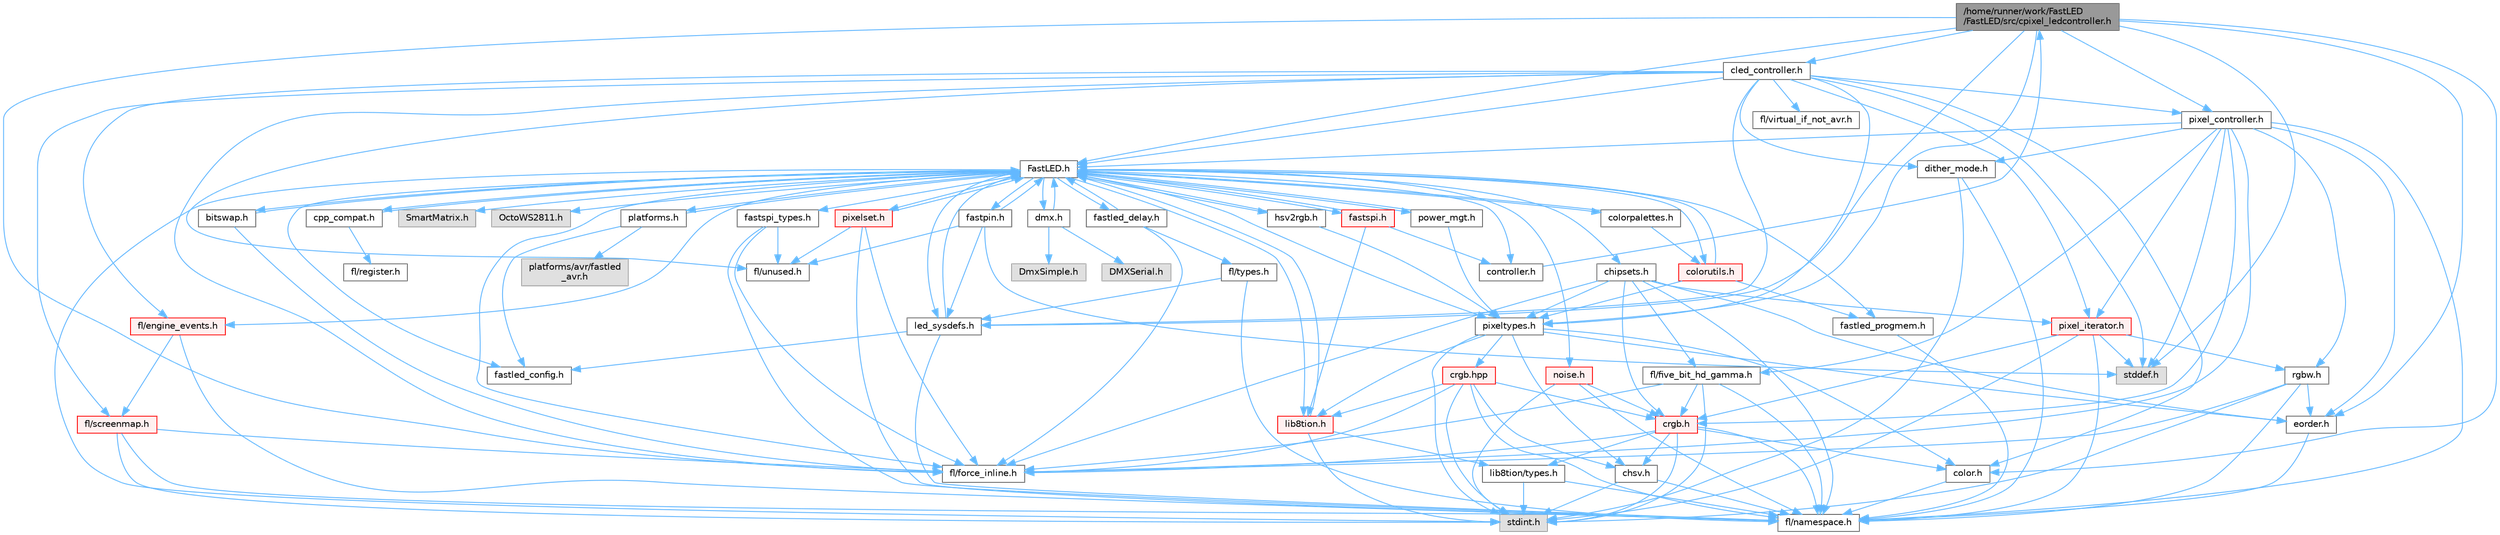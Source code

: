 digraph "/home/runner/work/FastLED/FastLED/src/cpixel_ledcontroller.h"
{
 // LATEX_PDF_SIZE
  bgcolor="transparent";
  edge [fontname=Helvetica,fontsize=10,labelfontname=Helvetica,labelfontsize=10];
  node [fontname=Helvetica,fontsize=10,shape=box,height=0.2,width=0.4];
  Node1 [id="Node000001",label="/home/runner/work/FastLED\l/FastLED/src/cpixel_ledcontroller.h",height=0.2,width=0.4,color="gray40", fillcolor="grey60", style="filled", fontcolor="black",tooltip="defines the templated version of the CLEDController class"];
  Node1 -> Node2 [id="edge1_Node000001_Node000002",color="steelblue1",style="solid",tooltip=" "];
  Node2 [id="Node000002",label="stddef.h",height=0.2,width=0.4,color="grey60", fillcolor="#E0E0E0", style="filled",tooltip=" "];
  Node1 -> Node3 [id="edge2_Node000001_Node000003",color="steelblue1",style="solid",tooltip=" "];
  Node3 [id="Node000003",label="FastLED.h",height=0.2,width=0.4,color="grey40", fillcolor="white", style="filled",URL="$db/d97/_fast_l_e_d_8h.html",tooltip="central include file for FastLED, defines the CFastLED class/object"];
  Node3 -> Node4 [id="edge3_Node000003_Node000004",color="steelblue1",style="solid",tooltip=" "];
  Node4 [id="Node000004",label="stdint.h",height=0.2,width=0.4,color="grey60", fillcolor="#E0E0E0", style="filled",tooltip=" "];
  Node3 -> Node5 [id="edge4_Node000003_Node000005",color="steelblue1",style="solid",tooltip=" "];
  Node5 [id="Node000005",label="SmartMatrix.h",height=0.2,width=0.4,color="grey60", fillcolor="#E0E0E0", style="filled",tooltip=" "];
  Node3 -> Node6 [id="edge5_Node000003_Node000006",color="steelblue1",style="solid",tooltip=" "];
  Node6 [id="Node000006",label="OctoWS2811.h",height=0.2,width=0.4,color="grey60", fillcolor="#E0E0E0", style="filled",tooltip=" "];
  Node3 -> Node7 [id="edge6_Node000003_Node000007",color="steelblue1",style="solid",tooltip=" "];
  Node7 [id="Node000007",label="fl/force_inline.h",height=0.2,width=0.4,color="grey40", fillcolor="white", style="filled",URL="$d8/d2d/fl_2force__inline_8h.html",tooltip=" "];
  Node3 -> Node8 [id="edge7_Node000003_Node000008",color="steelblue1",style="solid",tooltip=" "];
  Node8 [id="Node000008",label="cpp_compat.h",height=0.2,width=0.4,color="grey40", fillcolor="white", style="filled",URL="$d9/d13/cpp__compat_8h.html",tooltip="Compatibility functions based on C++ version."];
  Node8 -> Node3 [id="edge8_Node000008_Node000003",color="steelblue1",style="solid",tooltip=" "];
  Node8 -> Node9 [id="edge9_Node000008_Node000009",color="steelblue1",style="solid",tooltip=" "];
  Node9 [id="Node000009",label="fl/register.h",height=0.2,width=0.4,color="grey40", fillcolor="white", style="filled",URL="$d8/dc1/fl_2register_8h.html",tooltip=" "];
  Node3 -> Node10 [id="edge10_Node000003_Node000010",color="steelblue1",style="solid",tooltip=" "];
  Node10 [id="Node000010",label="fastled_config.h",height=0.2,width=0.4,color="grey40", fillcolor="white", style="filled",URL="$d5/d11/fastled__config_8h.html",tooltip="Contains definitions that can be used to configure FastLED at compile time."];
  Node3 -> Node11 [id="edge11_Node000003_Node000011",color="steelblue1",style="solid",tooltip=" "];
  Node11 [id="Node000011",label="led_sysdefs.h",height=0.2,width=0.4,color="grey40", fillcolor="white", style="filled",URL="$d9/d3e/led__sysdefs_8h.html",tooltip="Determines which platform system definitions to include."];
  Node11 -> Node3 [id="edge12_Node000011_Node000003",color="steelblue1",style="solid",tooltip=" "];
  Node11 -> Node10 [id="edge13_Node000011_Node000010",color="steelblue1",style="solid",tooltip=" "];
  Node11 -> Node12 [id="edge14_Node000011_Node000012",color="steelblue1",style="solid",tooltip=" "];
  Node12 [id="Node000012",label="fl/namespace.h",height=0.2,width=0.4,color="grey40", fillcolor="white", style="filled",URL="$df/d2a/namespace_8h.html",tooltip="Implements the FastLED namespace macros."];
  Node3 -> Node13 [id="edge15_Node000003_Node000013",color="steelblue1",style="solid",tooltip=" "];
  Node13 [id="Node000013",label="fastled_delay.h",height=0.2,width=0.4,color="grey40", fillcolor="white", style="filled",URL="$d0/da8/fastled__delay_8h.html",tooltip="Utility functions and classes for managing delay cycles."];
  Node13 -> Node3 [id="edge16_Node000013_Node000003",color="steelblue1",style="solid",tooltip=" "];
  Node13 -> Node14 [id="edge17_Node000013_Node000014",color="steelblue1",style="solid",tooltip=" "];
  Node14 [id="Node000014",label="fl/types.h",height=0.2,width=0.4,color="grey40", fillcolor="white", style="filled",URL="$d7/da1/fl_2types_8h.html",tooltip=" "];
  Node14 -> Node11 [id="edge18_Node000014_Node000011",color="steelblue1",style="solid",tooltip=" "];
  Node14 -> Node12 [id="edge19_Node000014_Node000012",color="steelblue1",style="solid",tooltip=" "];
  Node13 -> Node7 [id="edge20_Node000013_Node000007",color="steelblue1",style="solid",tooltip=" "];
  Node3 -> Node15 [id="edge21_Node000003_Node000015",color="steelblue1",style="solid",tooltip=" "];
  Node15 [id="Node000015",label="bitswap.h",height=0.2,width=0.4,color="grey40", fillcolor="white", style="filled",URL="$de/ded/bitswap_8h.html",tooltip="Functions for doing a rotation of bits/bytes used by parallel output."];
  Node15 -> Node3 [id="edge22_Node000015_Node000003",color="steelblue1",style="solid",tooltip=" "];
  Node15 -> Node7 [id="edge23_Node000015_Node000007",color="steelblue1",style="solid",tooltip=" "];
  Node3 -> Node16 [id="edge24_Node000003_Node000016",color="steelblue1",style="solid",tooltip=" "];
  Node16 [id="Node000016",label="controller.h",height=0.2,width=0.4,color="grey40", fillcolor="white", style="filled",URL="$d2/dd9/controller_8h.html",tooltip="deprecated: base definitions used by led controllers for writing out led data"];
  Node16 -> Node1 [id="edge25_Node000016_Node000001",color="steelblue1",style="solid",tooltip=" "];
  Node3 -> Node17 [id="edge26_Node000003_Node000017",color="steelblue1",style="solid",tooltip=" "];
  Node17 [id="Node000017",label="fastpin.h",height=0.2,width=0.4,color="grey40", fillcolor="white", style="filled",URL="$db/d65/fastpin_8h.html",tooltip="Class base definitions for defining fast pin access."];
  Node17 -> Node3 [id="edge27_Node000017_Node000003",color="steelblue1",style="solid",tooltip=" "];
  Node17 -> Node11 [id="edge28_Node000017_Node000011",color="steelblue1",style="solid",tooltip=" "];
  Node17 -> Node2 [id="edge29_Node000017_Node000002",color="steelblue1",style="solid",tooltip=" "];
  Node17 -> Node18 [id="edge30_Node000017_Node000018",color="steelblue1",style="solid",tooltip=" "];
  Node18 [id="Node000018",label="fl/unused.h",height=0.2,width=0.4,color="grey40", fillcolor="white", style="filled",URL="$d8/d4b/unused_8h.html",tooltip=" "];
  Node3 -> Node19 [id="edge31_Node000003_Node000019",color="steelblue1",style="solid",tooltip=" "];
  Node19 [id="Node000019",label="fastspi_types.h",height=0.2,width=0.4,color="grey40", fillcolor="white", style="filled",URL="$d2/ddb/fastspi__types_8h.html",tooltip="Data types and constants used by SPI interfaces."];
  Node19 -> Node7 [id="edge32_Node000019_Node000007",color="steelblue1",style="solid",tooltip=" "];
  Node19 -> Node12 [id="edge33_Node000019_Node000012",color="steelblue1",style="solid",tooltip=" "];
  Node19 -> Node18 [id="edge34_Node000019_Node000018",color="steelblue1",style="solid",tooltip=" "];
  Node3 -> Node20 [id="edge35_Node000003_Node000020",color="steelblue1",style="solid",tooltip=" "];
  Node20 [id="Node000020",label="dmx.h",height=0.2,width=0.4,color="grey40", fillcolor="white", style="filled",URL="$d3/de1/dmx_8h.html",tooltip="Defines the DMX512-based LED controllers."];
  Node20 -> Node3 [id="edge36_Node000020_Node000003",color="steelblue1",style="solid",tooltip=" "];
  Node20 -> Node21 [id="edge37_Node000020_Node000021",color="steelblue1",style="solid",tooltip=" "];
  Node21 [id="Node000021",label="DmxSimple.h",height=0.2,width=0.4,color="grey60", fillcolor="#E0E0E0", style="filled",tooltip=" "];
  Node20 -> Node22 [id="edge38_Node000020_Node000022",color="steelblue1",style="solid",tooltip=" "];
  Node22 [id="Node000022",label="DMXSerial.h",height=0.2,width=0.4,color="grey60", fillcolor="#E0E0E0", style="filled",tooltip=" "];
  Node3 -> Node23 [id="edge39_Node000003_Node000023",color="steelblue1",style="solid",tooltip=" "];
  Node23 [id="Node000023",label="platforms.h",height=0.2,width=0.4,color="grey40", fillcolor="white", style="filled",URL="$da/dc9/platforms_8h.html",tooltip="Determines which platforms headers to include."];
  Node23 -> Node3 [id="edge40_Node000023_Node000003",color="steelblue1",style="solid",tooltip=" "];
  Node23 -> Node10 [id="edge41_Node000023_Node000010",color="steelblue1",style="solid",tooltip=" "];
  Node23 -> Node24 [id="edge42_Node000023_Node000024",color="steelblue1",style="solid",tooltip=" "];
  Node24 [id="Node000024",label="platforms/avr/fastled\l_avr.h",height=0.2,width=0.4,color="grey60", fillcolor="#E0E0E0", style="filled",tooltip=" "];
  Node3 -> Node25 [id="edge43_Node000003_Node000025",color="steelblue1",style="solid",tooltip=" "];
  Node25 [id="Node000025",label="fastled_progmem.h",height=0.2,width=0.4,color="grey40", fillcolor="white", style="filled",URL="$df/dab/fastled__progmem_8h.html",tooltip="Wrapper definitions to allow seamless use of PROGMEM in environments that have it."];
  Node25 -> Node12 [id="edge44_Node000025_Node000012",color="steelblue1",style="solid",tooltip=" "];
  Node3 -> Node26 [id="edge45_Node000003_Node000026",color="steelblue1",style="solid",tooltip=" "];
  Node26 [id="Node000026",label="lib8tion.h",height=0.2,width=0.4,color="red", fillcolor="#FFF0F0", style="filled",URL="$df/da5/lib8tion_8h.html",tooltip="Fast, efficient 8-bit math functions specifically designed for high-performance LED programming."];
  Node26 -> Node3 [id="edge46_Node000026_Node000003",color="steelblue1",style="solid",tooltip=" "];
  Node26 -> Node27 [id="edge47_Node000026_Node000027",color="steelblue1",style="solid",tooltip=" "];
  Node27 [id="Node000027",label="lib8tion/types.h",height=0.2,width=0.4,color="grey40", fillcolor="white", style="filled",URL="$d9/ddf/lib8tion_2types_8h.html",tooltip="Defines fractional types used for lib8tion functions."];
  Node27 -> Node4 [id="edge48_Node000027_Node000004",color="steelblue1",style="solid",tooltip=" "];
  Node27 -> Node12 [id="edge49_Node000027_Node000012",color="steelblue1",style="solid",tooltip=" "];
  Node26 -> Node4 [id="edge50_Node000026_Node000004",color="steelblue1",style="solid",tooltip=" "];
  Node3 -> Node40 [id="edge51_Node000003_Node000040",color="steelblue1",style="solid",tooltip=" "];
  Node40 [id="Node000040",label="pixeltypes.h",height=0.2,width=0.4,color="grey40", fillcolor="white", style="filled",URL="$d2/dba/pixeltypes_8h.html",tooltip="Includes defintions for RGB and HSV pixels."];
  Node40 -> Node4 [id="edge52_Node000040_Node000004",color="steelblue1",style="solid",tooltip=" "];
  Node40 -> Node26 [id="edge53_Node000040_Node000026",color="steelblue1",style="solid",tooltip=" "];
  Node40 -> Node35 [id="edge54_Node000040_Node000035",color="steelblue1",style="solid",tooltip=" "];
  Node35 [id="Node000035",label="color.h",height=0.2,width=0.4,color="grey40", fillcolor="white", style="filled",URL="$d2/d6b/src_2color_8h.html",tooltip="Contains definitions for color correction and temperature."];
  Node35 -> Node12 [id="edge55_Node000035_Node000012",color="steelblue1",style="solid",tooltip=" "];
  Node40 -> Node41 [id="edge56_Node000040_Node000041",color="steelblue1",style="solid",tooltip=" "];
  Node41 [id="Node000041",label="eorder.h",height=0.2,width=0.4,color="grey40", fillcolor="white", style="filled",URL="$db/d07/eorder_8h.html",tooltip="Defines color channel ordering enumerations."];
  Node41 -> Node12 [id="edge57_Node000041_Node000012",color="steelblue1",style="solid",tooltip=" "];
  Node40 -> Node34 [id="edge58_Node000040_Node000034",color="steelblue1",style="solid",tooltip=" "];
  Node34 [id="Node000034",label="chsv.h",height=0.2,width=0.4,color="grey40", fillcolor="white", style="filled",URL="$d8/dd0/chsv_8h.html",tooltip="Defines the hue, saturation, and value (HSV) pixel struct."];
  Node34 -> Node4 [id="edge59_Node000034_Node000004",color="steelblue1",style="solid",tooltip=" "];
  Node34 -> Node12 [id="edge60_Node000034_Node000012",color="steelblue1",style="solid",tooltip=" "];
  Node40 -> Node42 [id="edge61_Node000040_Node000042",color="steelblue1",style="solid",tooltip=" "];
  Node42 [id="Node000042",label="crgb.hpp",height=0.2,width=0.4,color="red", fillcolor="#FFF0F0", style="filled",URL="$d0/d4b/crgb_8hpp.html",tooltip="Defines utility functions for the red, green, and blue (RGB) pixel struct."];
  Node42 -> Node4 [id="edge62_Node000042_Node000004",color="steelblue1",style="solid",tooltip=" "];
  Node42 -> Node34 [id="edge63_Node000042_Node000034",color="steelblue1",style="solid",tooltip=" "];
  Node42 -> Node33 [id="edge64_Node000042_Node000033",color="steelblue1",style="solid",tooltip=" "];
  Node33 [id="Node000033",label="crgb.h",height=0.2,width=0.4,color="red", fillcolor="#FFF0F0", style="filled",URL="$db/dd1/crgb_8h.html",tooltip="Defines the red, green, and blue (RGB) pixel struct."];
  Node33 -> Node4 [id="edge65_Node000033_Node000004",color="steelblue1",style="solid",tooltip=" "];
  Node33 -> Node34 [id="edge66_Node000033_Node000034",color="steelblue1",style="solid",tooltip=" "];
  Node33 -> Node12 [id="edge67_Node000033_Node000012",color="steelblue1",style="solid",tooltip=" "];
  Node33 -> Node35 [id="edge68_Node000033_Node000035",color="steelblue1",style="solid",tooltip=" "];
  Node33 -> Node27 [id="edge69_Node000033_Node000027",color="steelblue1",style="solid",tooltip=" "];
  Node33 -> Node7 [id="edge70_Node000033_Node000007",color="steelblue1",style="solid",tooltip=" "];
  Node42 -> Node26 [id="edge71_Node000042_Node000026",color="steelblue1",style="solid",tooltip=" "];
  Node42 -> Node12 [id="edge72_Node000042_Node000012",color="steelblue1",style="solid",tooltip=" "];
  Node42 -> Node7 [id="edge73_Node000042_Node000007",color="steelblue1",style="solid",tooltip=" "];
  Node3 -> Node50 [id="edge74_Node000003_Node000050",color="steelblue1",style="solid",tooltip=" "];
  Node50 [id="Node000050",label="hsv2rgb.h",height=0.2,width=0.4,color="grey40", fillcolor="white", style="filled",URL="$de/d9a/hsv2rgb_8h.html",tooltip="Functions to convert from the HSV colorspace to the RGB colorspace."];
  Node50 -> Node3 [id="edge75_Node000050_Node000003",color="steelblue1",style="solid",tooltip=" "];
  Node50 -> Node40 [id="edge76_Node000050_Node000040",color="steelblue1",style="solid",tooltip=" "];
  Node3 -> Node51 [id="edge77_Node000003_Node000051",color="steelblue1",style="solid",tooltip=" "];
  Node51 [id="Node000051",label="colorutils.h",height=0.2,width=0.4,color="red", fillcolor="#FFF0F0", style="filled",URL="$d1/dfb/colorutils_8h.html",tooltip="Utility functions for color fill, palettes, blending, and more."];
  Node51 -> Node3 [id="edge78_Node000051_Node000003",color="steelblue1",style="solid",tooltip=" "];
  Node51 -> Node40 [id="edge79_Node000051_Node000040",color="steelblue1",style="solid",tooltip=" "];
  Node51 -> Node25 [id="edge80_Node000051_Node000025",color="steelblue1",style="solid",tooltip=" "];
  Node3 -> Node57 [id="edge81_Node000003_Node000057",color="steelblue1",style="solid",tooltip=" "];
  Node57 [id="Node000057",label="pixelset.h",height=0.2,width=0.4,color="red", fillcolor="#FFF0F0", style="filled",URL="$d4/d46/pixelset_8h.html",tooltip="Declares classes for managing logical groups of LEDs."];
  Node57 -> Node3 [id="edge82_Node000057_Node000003",color="steelblue1",style="solid",tooltip=" "];
  Node57 -> Node7 [id="edge83_Node000057_Node000007",color="steelblue1",style="solid",tooltip=" "];
  Node57 -> Node18 [id="edge84_Node000057_Node000018",color="steelblue1",style="solid",tooltip=" "];
  Node57 -> Node12 [id="edge85_Node000057_Node000012",color="steelblue1",style="solid",tooltip=" "];
  Node3 -> Node59 [id="edge86_Node000003_Node000059",color="steelblue1",style="solid",tooltip=" "];
  Node59 [id="Node000059",label="colorpalettes.h",height=0.2,width=0.4,color="grey40", fillcolor="white", style="filled",URL="$dc/dcc/colorpalettes_8h.html",tooltip="Declarations for the predefined color palettes supplied by FastLED."];
  Node59 -> Node3 [id="edge87_Node000059_Node000003",color="steelblue1",style="solid",tooltip=" "];
  Node59 -> Node51 [id="edge88_Node000059_Node000051",color="steelblue1",style="solid",tooltip=" "];
  Node3 -> Node60 [id="edge89_Node000003_Node000060",color="steelblue1",style="solid",tooltip=" "];
  Node60 [id="Node000060",label="noise.h",height=0.2,width=0.4,color="red", fillcolor="#FFF0F0", style="filled",URL="$d1/d31/noise_8h.html",tooltip="Functions to generate and fill arrays with noise."];
  Node60 -> Node4 [id="edge90_Node000060_Node000004",color="steelblue1",style="solid",tooltip=" "];
  Node60 -> Node33 [id="edge91_Node000060_Node000033",color="steelblue1",style="solid",tooltip=" "];
  Node60 -> Node12 [id="edge92_Node000060_Node000012",color="steelblue1",style="solid",tooltip=" "];
  Node3 -> Node61 [id="edge93_Node000003_Node000061",color="steelblue1",style="solid",tooltip=" "];
  Node61 [id="Node000061",label="power_mgt.h",height=0.2,width=0.4,color="grey40", fillcolor="white", style="filled",URL="$dc/d5b/power__mgt_8h.html",tooltip="Functions to limit the power used by FastLED."];
  Node61 -> Node3 [id="edge94_Node000061_Node000003",color="steelblue1",style="solid",tooltip=" "];
  Node61 -> Node40 [id="edge95_Node000061_Node000040",color="steelblue1",style="solid",tooltip=" "];
  Node3 -> Node62 [id="edge96_Node000003_Node000062",color="steelblue1",style="solid",tooltip=" "];
  Node62 [id="Node000062",label="fastspi.h",height=0.2,width=0.4,color="red", fillcolor="#FFF0F0", style="filled",URL="$d6/ddc/fastspi_8h.html",tooltip="Serial peripheral interface (SPI) definitions per platform."];
  Node62 -> Node3 [id="edge97_Node000062_Node000003",color="steelblue1",style="solid",tooltip=" "];
  Node62 -> Node16 [id="edge98_Node000062_Node000016",color="steelblue1",style="solid",tooltip=" "];
  Node62 -> Node26 [id="edge99_Node000062_Node000026",color="steelblue1",style="solid",tooltip=" "];
  Node3 -> Node64 [id="edge100_Node000003_Node000064",color="steelblue1",style="solid",tooltip=" "];
  Node64 [id="Node000064",label="chipsets.h",height=0.2,width=0.4,color="grey40", fillcolor="white", style="filled",URL="$db/d66/chipsets_8h.html",tooltip="Contains the bulk of the definitions for the various LED chipsets supported."];
  Node64 -> Node40 [id="edge101_Node000064_Node000040",color="steelblue1",style="solid",tooltip=" "];
  Node64 -> Node65 [id="edge102_Node000064_Node000065",color="steelblue1",style="solid",tooltip=" "];
  Node65 [id="Node000065",label="fl/five_bit_hd_gamma.h",height=0.2,width=0.4,color="grey40", fillcolor="white", style="filled",URL="$dc/d44/five__bit__hd__gamma_8h.html",tooltip="Declares functions for five-bit gamma correction."];
  Node65 -> Node4 [id="edge103_Node000065_Node000004",color="steelblue1",style="solid",tooltip=" "];
  Node65 -> Node12 [id="edge104_Node000065_Node000012",color="steelblue1",style="solid",tooltip=" "];
  Node65 -> Node7 [id="edge105_Node000065_Node000007",color="steelblue1",style="solid",tooltip=" "];
  Node65 -> Node33 [id="edge106_Node000065_Node000033",color="steelblue1",style="solid",tooltip=" "];
  Node64 -> Node7 [id="edge107_Node000064_Node000007",color="steelblue1",style="solid",tooltip=" "];
  Node64 -> Node66 [id="edge108_Node000064_Node000066",color="steelblue1",style="solid",tooltip=" "];
  Node66 [id="Node000066",label="pixel_iterator.h",height=0.2,width=0.4,color="red", fillcolor="#FFF0F0", style="filled",URL="$d8/d6c/pixel__iterator_8h.html",tooltip="Non-templated low level pixel data writing class."];
  Node66 -> Node2 [id="edge109_Node000066_Node000002",color="steelblue1",style="solid",tooltip=" "];
  Node66 -> Node4 [id="edge110_Node000066_Node000004",color="steelblue1",style="solid",tooltip=" "];
  Node66 -> Node12 [id="edge111_Node000066_Node000012",color="steelblue1",style="solid",tooltip=" "];
  Node66 -> Node67 [id="edge112_Node000066_Node000067",color="steelblue1",style="solid",tooltip=" "];
  Node67 [id="Node000067",label="rgbw.h",height=0.2,width=0.4,color="grey40", fillcolor="white", style="filled",URL="$d7/dbb/rgbw_8h.html",tooltip="Functions for red, green, blue, white (RGBW) output."];
  Node67 -> Node4 [id="edge113_Node000067_Node000004",color="steelblue1",style="solid",tooltip=" "];
  Node67 -> Node7 [id="edge114_Node000067_Node000007",color="steelblue1",style="solid",tooltip=" "];
  Node67 -> Node12 [id="edge115_Node000067_Node000012",color="steelblue1",style="solid",tooltip=" "];
  Node67 -> Node41 [id="edge116_Node000067_Node000041",color="steelblue1",style="solid",tooltip=" "];
  Node66 -> Node33 [id="edge117_Node000066_Node000033",color="steelblue1",style="solid",tooltip=" "];
  Node64 -> Node33 [id="edge118_Node000064_Node000033",color="steelblue1",style="solid",tooltip=" "];
  Node64 -> Node41 [id="edge119_Node000064_Node000041",color="steelblue1",style="solid",tooltip=" "];
  Node64 -> Node12 [id="edge120_Node000064_Node000012",color="steelblue1",style="solid",tooltip=" "];
  Node3 -> Node68 [id="edge121_Node000003_Node000068",color="steelblue1",style="solid",tooltip=" "];
  Node68 [id="Node000068",label="fl/engine_events.h",height=0.2,width=0.4,color="red", fillcolor="#FFF0F0", style="filled",URL="$dc/dd9/fl_2engine__events_8h.html",tooltip=" "];
  Node68 -> Node70 [id="edge122_Node000068_Node000070",color="steelblue1",style="solid",tooltip=" "];
  Node70 [id="Node000070",label="fl/screenmap.h",height=0.2,width=0.4,color="red", fillcolor="#FFF0F0", style="filled",URL="$d7/d0d/fl_2screenmap_8h.html",tooltip=" "];
  Node70 -> Node4 [id="edge123_Node000070_Node000004",color="steelblue1",style="solid",tooltip=" "];
  Node70 -> Node7 [id="edge124_Node000070_Node000007",color="steelblue1",style="solid",tooltip=" "];
  Node70 -> Node12 [id="edge125_Node000070_Node000012",color="steelblue1",style="solid",tooltip=" "];
  Node68 -> Node12 [id="edge126_Node000068_Node000012",color="steelblue1",style="solid",tooltip=" "];
  Node1 -> Node11 [id="edge127_Node000001_Node000011",color="steelblue1",style="solid",tooltip=" "];
  Node1 -> Node40 [id="edge128_Node000001_Node000040",color="steelblue1",style="solid",tooltip=" "];
  Node1 -> Node35 [id="edge129_Node000001_Node000035",color="steelblue1",style="solid",tooltip=" "];
  Node1 -> Node41 [id="edge130_Node000001_Node000041",color="steelblue1",style="solid",tooltip=" "];
  Node1 -> Node7 [id="edge131_Node000001_Node000007",color="steelblue1",style="solid",tooltip=" "];
  Node1 -> Node77 [id="edge132_Node000001_Node000077",color="steelblue1",style="solid",tooltip=" "];
  Node77 [id="Node000077",label="pixel_controller.h",height=0.2,width=0.4,color="grey40", fillcolor="white", style="filled",URL="$d5/d4d/pixel__controller_8h.html",tooltip="Low level pixel data writing class."];
  Node77 -> Node2 [id="edge133_Node000077_Node000002",color="steelblue1",style="solid",tooltip=" "];
  Node77 -> Node3 [id="edge134_Node000077_Node000003",color="steelblue1",style="solid",tooltip=" "];
  Node77 -> Node67 [id="edge135_Node000077_Node000067",color="steelblue1",style="solid",tooltip=" "];
  Node77 -> Node65 [id="edge136_Node000077_Node000065",color="steelblue1",style="solid",tooltip=" "];
  Node77 -> Node7 [id="edge137_Node000077_Node000007",color="steelblue1",style="solid",tooltip=" "];
  Node77 -> Node12 [id="edge138_Node000077_Node000012",color="steelblue1",style="solid",tooltip=" "];
  Node77 -> Node41 [id="edge139_Node000077_Node000041",color="steelblue1",style="solid",tooltip=" "];
  Node77 -> Node78 [id="edge140_Node000077_Node000078",color="steelblue1",style="solid",tooltip=" "];
  Node78 [id="Node000078",label="dither_mode.h",height=0.2,width=0.4,color="grey40", fillcolor="white", style="filled",URL="$d8/d90/dither__mode_8h.html",tooltip="Declares dithering options and types."];
  Node78 -> Node4 [id="edge141_Node000078_Node000004",color="steelblue1",style="solid",tooltip=" "];
  Node78 -> Node12 [id="edge142_Node000078_Node000012",color="steelblue1",style="solid",tooltip=" "];
  Node77 -> Node66 [id="edge143_Node000077_Node000066",color="steelblue1",style="solid",tooltip=" "];
  Node77 -> Node33 [id="edge144_Node000077_Node000033",color="steelblue1",style="solid",tooltip=" "];
  Node1 -> Node79 [id="edge145_Node000001_Node000079",color="steelblue1",style="solid",tooltip=" "];
  Node79 [id="Node000079",label="cled_controller.h",height=0.2,width=0.4,color="grey40", fillcolor="white", style="filled",URL="$db/d6d/cled__controller_8h.html",tooltip="base definitions used by led controllers for writing out led data"];
  Node79 -> Node2 [id="edge146_Node000079_Node000002",color="steelblue1",style="solid",tooltip=" "];
  Node79 -> Node3 [id="edge147_Node000079_Node000003",color="steelblue1",style="solid",tooltip=" "];
  Node79 -> Node11 [id="edge148_Node000079_Node000011",color="steelblue1",style="solid",tooltip=" "];
  Node79 -> Node40 [id="edge149_Node000079_Node000040",color="steelblue1",style="solid",tooltip=" "];
  Node79 -> Node35 [id="edge150_Node000079_Node000035",color="steelblue1",style="solid",tooltip=" "];
  Node79 -> Node7 [id="edge151_Node000079_Node000007",color="steelblue1",style="solid",tooltip=" "];
  Node79 -> Node18 [id="edge152_Node000079_Node000018",color="steelblue1",style="solid",tooltip=" "];
  Node79 -> Node77 [id="edge153_Node000079_Node000077",color="steelblue1",style="solid",tooltip=" "];
  Node79 -> Node78 [id="edge154_Node000079_Node000078",color="steelblue1",style="solid",tooltip=" "];
  Node79 -> Node66 [id="edge155_Node000079_Node000066",color="steelblue1",style="solid",tooltip=" "];
  Node79 -> Node68 [id="edge156_Node000079_Node000068",color="steelblue1",style="solid",tooltip=" "];
  Node79 -> Node70 [id="edge157_Node000079_Node000070",color="steelblue1",style="solid",tooltip=" "];
  Node79 -> Node80 [id="edge158_Node000079_Node000080",color="steelblue1",style="solid",tooltip=" "];
  Node80 [id="Node000080",label="fl/virtual_if_not_avr.h",height=0.2,width=0.4,color="grey40", fillcolor="white", style="filled",URL="$da/ddb/virtual__if__not__avr_8h.html",tooltip=" "];
}
